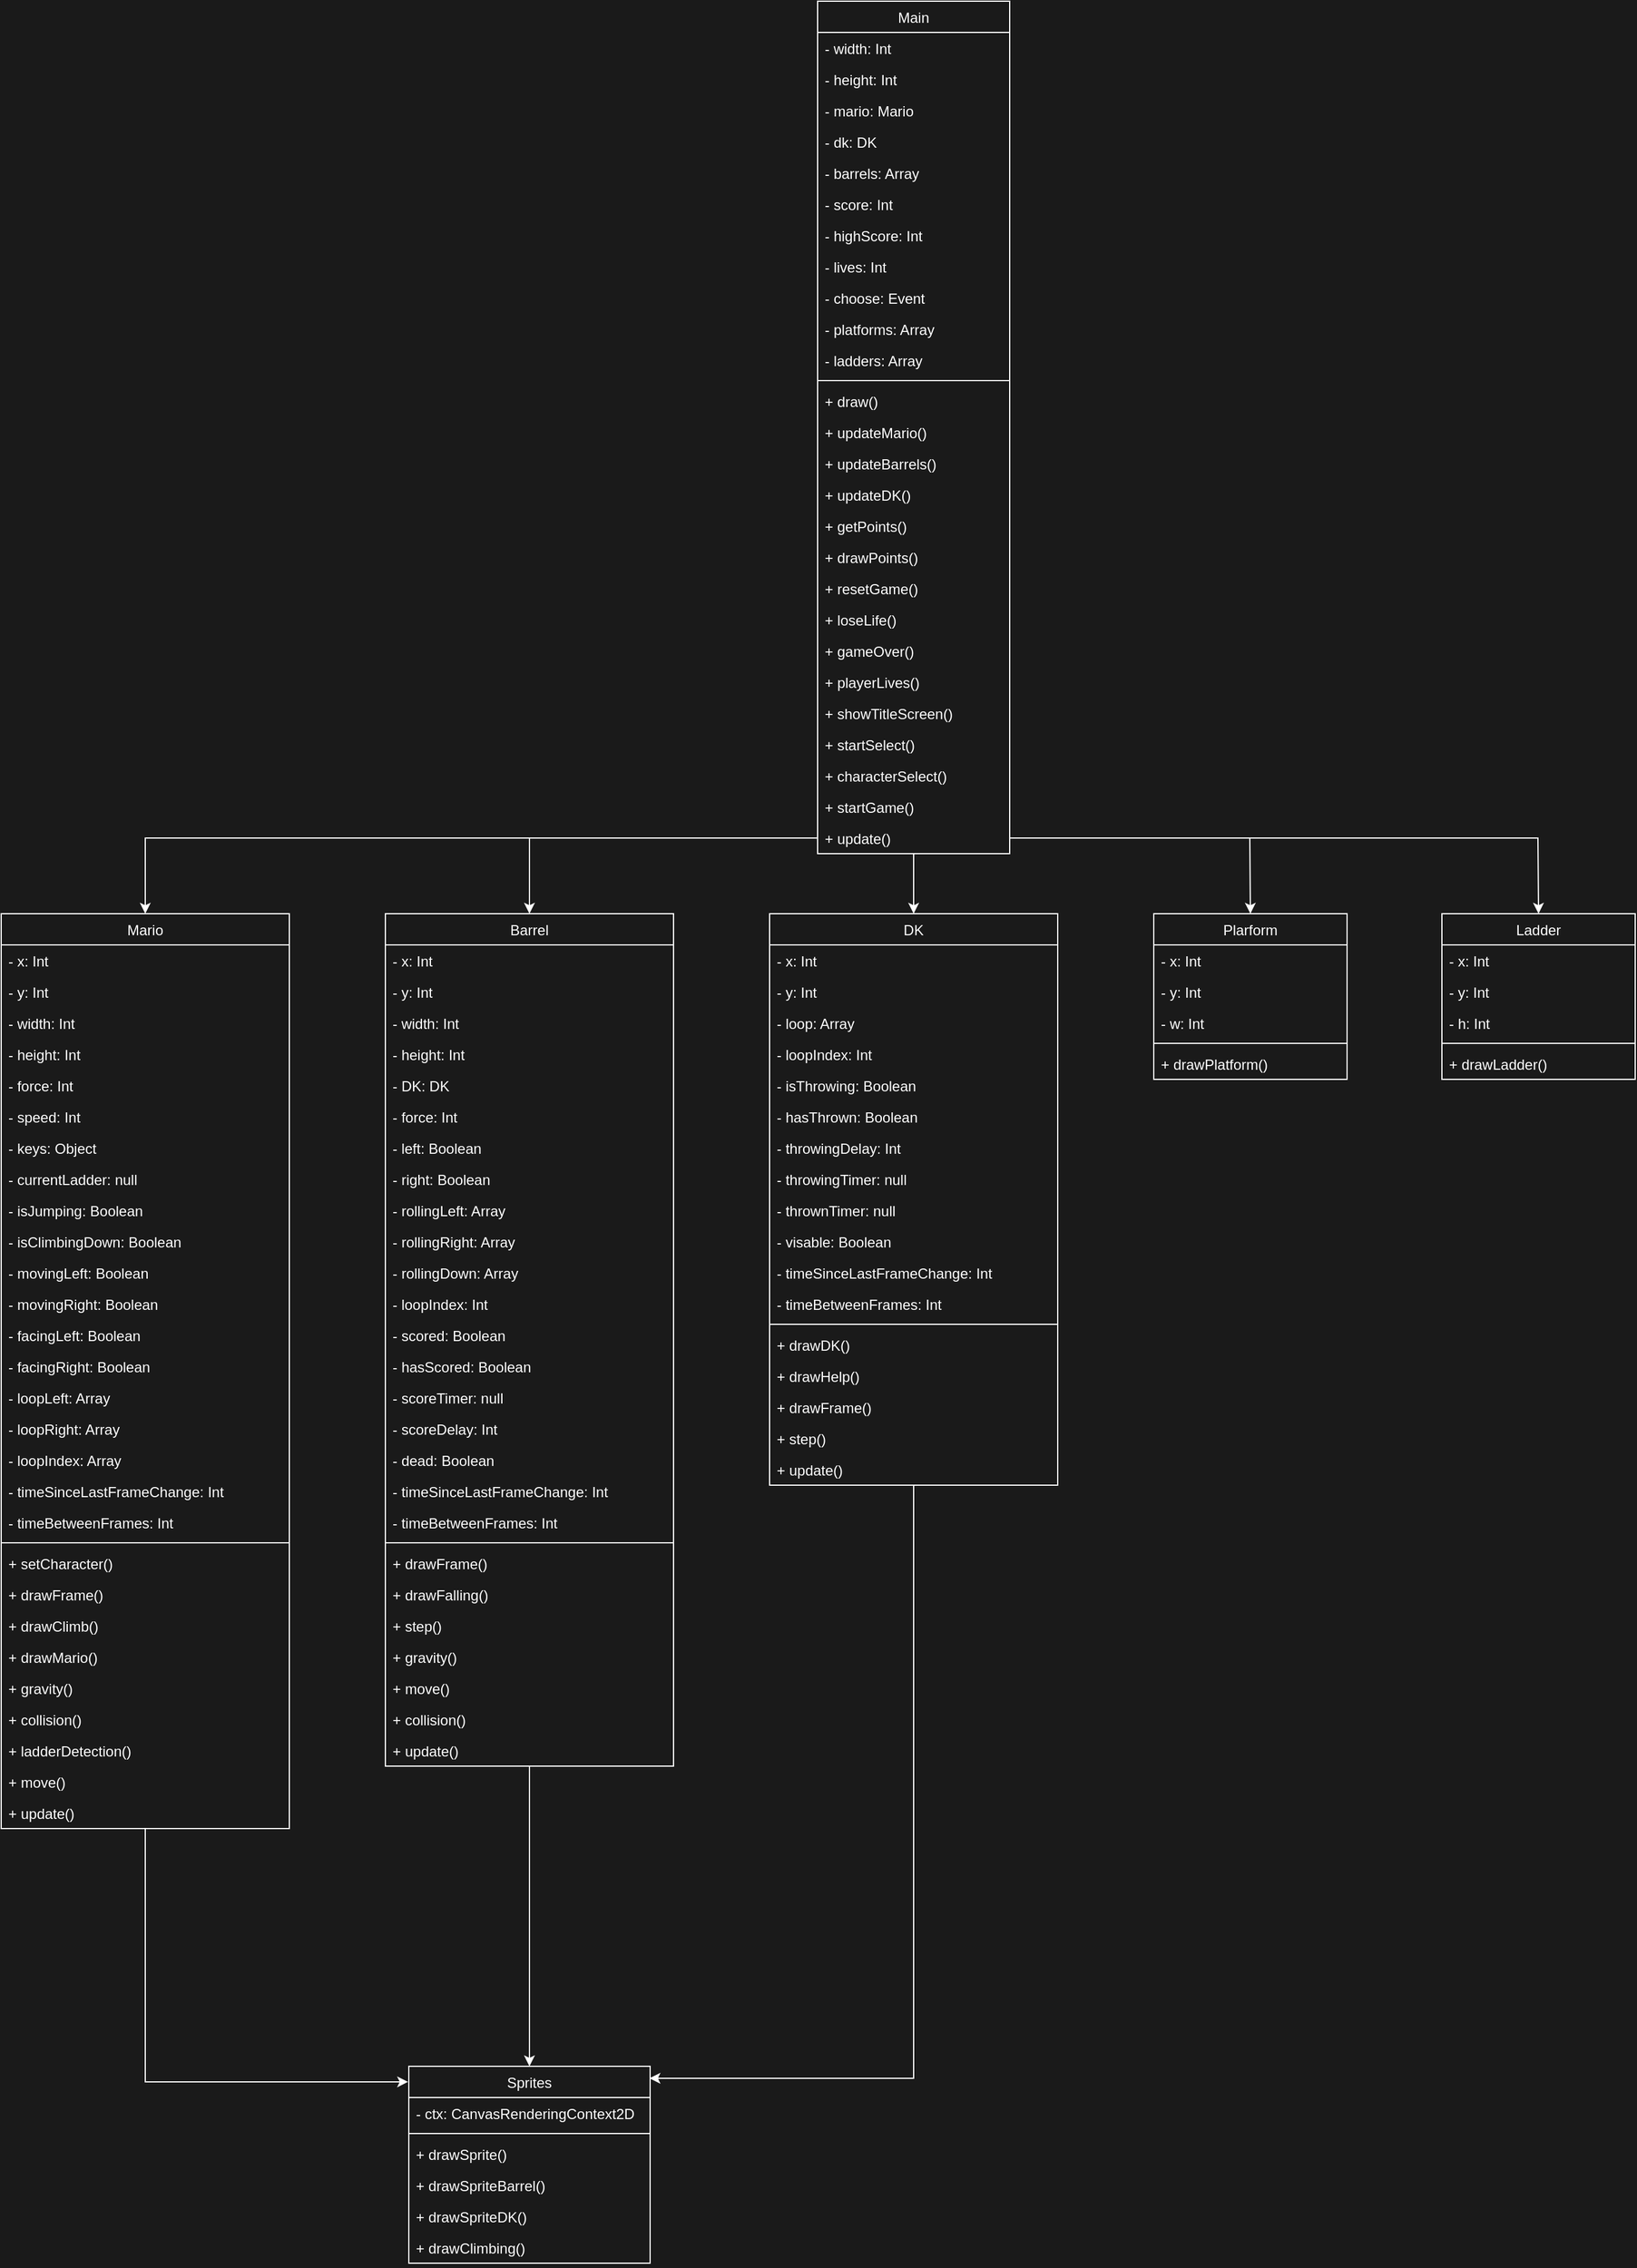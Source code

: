 <mxfile>
    <diagram id="LsULc1lu9E0mcJV_MEIJ" name="Page-1">
        <mxGraphModel dx="541" dy="316" grid="0" gridSize="10" guides="1" tooltips="1" connect="1" arrows="1" fold="1" page="1" pageScale="1" pageWidth="2339" pageHeight="3300" background="#1A1A1A" math="0" shadow="0">
            <root>
                <mxCell id="0"/>
                <mxCell id="1" parent="0"/>
                <mxCell id="2" value="Mario" style="swimlane;fontStyle=0;childLayout=stackLayout;horizontal=1;startSize=26;horizontalStack=0;resizeParent=1;resizeParentMax=0;resizeLast=0;collapsible=1;marginBottom=0;comic=0;strokeColor=#FFFFFF;fillColor=#1A1A1A;fontColor=#FFFFFF;" parent="1" vertex="1">
                    <mxGeometry x="480" y="1400" width="240" height="762" as="geometry"/>
                </mxCell>
                <mxCell id="3" value="- x: Int" style="text;align=left;verticalAlign=top;spacingLeft=4;spacingRight=4;overflow=hidden;rotatable=0;points=[[0,0.5],[1,0.5]];portConstraint=eastwest;fontColor=#FFFFFF;" parent="2" vertex="1">
                    <mxGeometry y="26" width="240" height="26" as="geometry"/>
                </mxCell>
                <mxCell id="4" value="- y: Int" style="text;align=left;verticalAlign=top;spacingLeft=4;spacingRight=4;overflow=hidden;rotatable=0;points=[[0,0.5],[1,0.5]];portConstraint=eastwest;labelBackgroundColor=none;fontColor=#FFFFFF;" parent="2" vertex="1">
                    <mxGeometry y="52" width="240" height="26" as="geometry"/>
                </mxCell>
                <mxCell id="5" value="- width: Int" style="text;align=left;verticalAlign=top;spacingLeft=4;spacingRight=4;overflow=hidden;rotatable=0;points=[[0,0.5],[1,0.5]];portConstraint=eastwest;fontColor=#FFFFFF;" parent="2" vertex="1">
                    <mxGeometry y="78" width="240" height="26" as="geometry"/>
                </mxCell>
                <mxCell id="45" value="- height: Int" style="text;align=left;verticalAlign=top;spacingLeft=4;spacingRight=4;overflow=hidden;rotatable=0;points=[[0,0.5],[1,0.5]];portConstraint=eastwest;fontColor=#FFFFFF;" parent="2" vertex="1">
                    <mxGeometry y="104" width="240" height="26" as="geometry"/>
                </mxCell>
                <mxCell id="7" value="- force: Int" style="text;align=left;verticalAlign=top;spacingLeft=4;spacingRight=4;overflow=hidden;rotatable=0;points=[[0,0.5],[1,0.5]];portConstraint=eastwest;fontColor=#FFFFFF;" parent="2" vertex="1">
                    <mxGeometry y="130" width="240" height="26" as="geometry"/>
                </mxCell>
                <mxCell id="8" value="- speed: Int" style="text;align=left;verticalAlign=top;spacingLeft=4;spacingRight=4;overflow=hidden;rotatable=0;points=[[0,0.5],[1,0.5]];portConstraint=eastwest;fontColor=#FFFFFF;" parent="2" vertex="1">
                    <mxGeometry y="156" width="240" height="26" as="geometry"/>
                </mxCell>
                <mxCell id="9" value="- keys: Object" style="text;align=left;verticalAlign=top;spacingLeft=4;spacingRight=4;overflow=hidden;rotatable=0;points=[[0,0.5],[1,0.5]];portConstraint=eastwest;fontColor=#FFFFFF;" parent="2" vertex="1">
                    <mxGeometry y="182" width="240" height="26" as="geometry"/>
                </mxCell>
                <mxCell id="11" value="- currentLadder: null" style="text;align=left;verticalAlign=top;spacingLeft=4;spacingRight=4;overflow=hidden;rotatable=0;points=[[0,0.5],[1,0.5]];portConstraint=eastwest;fontColor=#FFFFFF;" parent="2" vertex="1">
                    <mxGeometry y="208" width="240" height="26" as="geometry"/>
                </mxCell>
                <mxCell id="12" value="- isJumping: Boolean" style="text;align=left;verticalAlign=top;spacingLeft=4;spacingRight=4;overflow=hidden;rotatable=0;points=[[0,0.5],[1,0.5]];portConstraint=eastwest;fontColor=#FFFFFF;" parent="2" vertex="1">
                    <mxGeometry y="234" width="240" height="26" as="geometry"/>
                </mxCell>
                <mxCell id="14" value="- isClimbingDown: Boolean" style="text;align=left;verticalAlign=top;spacingLeft=4;spacingRight=4;overflow=hidden;rotatable=0;points=[[0,0.5],[1,0.5]];portConstraint=eastwest;fontColor=#FFFFFF;" parent="2" vertex="1">
                    <mxGeometry y="260" width="240" height="26" as="geometry"/>
                </mxCell>
                <mxCell id="16" value="- movingLeft: Boolean" style="text;align=left;verticalAlign=top;spacingLeft=4;spacingRight=4;overflow=hidden;rotatable=0;points=[[0,0.5],[1,0.5]];portConstraint=eastwest;fontColor=#FFFFFF;" parent="2" vertex="1">
                    <mxGeometry y="286" width="240" height="26" as="geometry"/>
                </mxCell>
                <mxCell id="17" value="- movingRight: Boolean" style="text;align=left;verticalAlign=top;spacingLeft=4;spacingRight=4;overflow=hidden;rotatable=0;points=[[0,0.5],[1,0.5]];portConstraint=eastwest;fontColor=#FFFFFF;" parent="2" vertex="1">
                    <mxGeometry y="312" width="240" height="26" as="geometry"/>
                </mxCell>
                <mxCell id="18" value="- facingLeft: Boolean" style="text;align=left;verticalAlign=top;spacingLeft=4;spacingRight=4;overflow=hidden;rotatable=0;points=[[0,0.5],[1,0.5]];portConstraint=eastwest;fontColor=#FFFFFF;" parent="2" vertex="1">
                    <mxGeometry y="338" width="240" height="26" as="geometry"/>
                </mxCell>
                <mxCell id="19" value="- facingRight: Boolean" style="text;align=left;verticalAlign=top;spacingLeft=4;spacingRight=4;overflow=hidden;rotatable=0;points=[[0,0.5],[1,0.5]];portConstraint=eastwest;fontColor=#FFFFFF;" parent="2" vertex="1">
                    <mxGeometry y="364" width="240" height="26" as="geometry"/>
                </mxCell>
                <mxCell id="20" value="- loopLeft: Array" style="text;align=left;verticalAlign=top;spacingLeft=4;spacingRight=4;overflow=hidden;rotatable=0;points=[[0,0.5],[1,0.5]];portConstraint=eastwest;fontColor=#FFFFFF;" parent="2" vertex="1">
                    <mxGeometry y="390" width="240" height="26" as="geometry"/>
                </mxCell>
                <mxCell id="21" value="- loopRight: Array" style="text;align=left;verticalAlign=top;spacingLeft=4;spacingRight=4;overflow=hidden;rotatable=0;points=[[0,0.5],[1,0.5]];portConstraint=eastwest;fontColor=#FFFFFF;" parent="2" vertex="1">
                    <mxGeometry y="416" width="240" height="26" as="geometry"/>
                </mxCell>
                <mxCell id="22" value="- loopIndex: Array" style="text;align=left;verticalAlign=top;spacingLeft=4;spacingRight=4;overflow=hidden;rotatable=0;points=[[0,0.5],[1,0.5]];portConstraint=eastwest;fontColor=#FFFFFF;" parent="2" vertex="1">
                    <mxGeometry y="442" width="240" height="26" as="geometry"/>
                </mxCell>
                <mxCell id="23" value="- timeSinceLastFrameChange: Int" style="text;align=left;verticalAlign=top;spacingLeft=4;spacingRight=4;overflow=hidden;rotatable=0;points=[[0,0.5],[1,0.5]];portConstraint=eastwest;fontColor=#FFFFFF;" parent="2" vertex="1">
                    <mxGeometry y="468" width="240" height="26" as="geometry"/>
                </mxCell>
                <mxCell id="24" value="- timeBetweenFrames: Int" style="text;align=left;verticalAlign=top;spacingLeft=4;spacingRight=4;overflow=hidden;rotatable=0;points=[[0,0.5],[1,0.5]];portConstraint=eastwest;fontColor=#FFFFFF;" parent="2" vertex="1">
                    <mxGeometry y="494" width="240" height="26" as="geometry"/>
                </mxCell>
                <mxCell id="33" value="" style="line;strokeWidth=1;align=left;verticalAlign=middle;spacingTop=-1;spacingLeft=3;spacingRight=3;rotatable=0;labelPosition=right;points=[];portConstraint=eastwest;rounded=0;glass=0;labelBackgroundColor=none;strokeColor=#FFFFFF;fontColor=#FFFFFF;" parent="2" vertex="1">
                    <mxGeometry y="520" width="240" height="8" as="geometry"/>
                </mxCell>
                <mxCell id="29" value="+ setCharacter()" style="text;align=left;verticalAlign=top;spacingLeft=4;spacingRight=4;overflow=hidden;rotatable=0;points=[[0,0.5],[1,0.5]];portConstraint=eastwest;rounded=0;glass=0;fontColor=#FFFFFF;" parent="2" vertex="1">
                    <mxGeometry y="528" width="240" height="26" as="geometry"/>
                </mxCell>
                <mxCell id="31" value="+ drawFrame()" style="text;align=left;verticalAlign=top;spacingLeft=4;spacingRight=4;overflow=hidden;rotatable=0;points=[[0,0.5],[1,0.5]];portConstraint=eastwest;fontColor=#FFFFFF;" parent="2" vertex="1">
                    <mxGeometry y="554" width="240" height="26" as="geometry"/>
                </mxCell>
                <mxCell id="30" value="+ drawClimb()" style="text;align=left;verticalAlign=top;spacingLeft=4;spacingRight=4;overflow=hidden;rotatable=0;points=[[0,0.5],[1,0.5]];portConstraint=eastwest;fontColor=#FFFFFF;" parent="2" vertex="1">
                    <mxGeometry y="580" width="240" height="26" as="geometry"/>
                </mxCell>
                <mxCell id="44" value="+ drawMario()" style="text;align=left;verticalAlign=top;spacingLeft=4;spacingRight=4;overflow=hidden;rotatable=0;points=[[0,0.5],[1,0.5]];portConstraint=eastwest;fontColor=#FFFFFF;" parent="2" vertex="1">
                    <mxGeometry y="606" width="240" height="26" as="geometry"/>
                </mxCell>
                <mxCell id="43" value="+ gravity()" style="text;align=left;verticalAlign=top;spacingLeft=4;spacingRight=4;overflow=hidden;rotatable=0;points=[[0,0.5],[1,0.5]];portConstraint=eastwest;fontColor=#FFFFFF;" parent="2" vertex="1">
                    <mxGeometry y="632" width="240" height="26" as="geometry"/>
                </mxCell>
                <mxCell id="42" value="+ collision()" style="text;align=left;verticalAlign=top;spacingLeft=4;spacingRight=4;overflow=hidden;rotatable=0;points=[[0,0.5],[1,0.5]];portConstraint=eastwest;fontColor=#FFFFFF;" parent="2" vertex="1">
                    <mxGeometry y="658" width="240" height="26" as="geometry"/>
                </mxCell>
                <mxCell id="41" value="+ ladderDetection()" style="text;align=left;verticalAlign=top;spacingLeft=4;spacingRight=4;overflow=hidden;rotatable=0;points=[[0,0.5],[1,0.5]];portConstraint=eastwest;fontColor=#FFFFFF;" parent="2" vertex="1">
                    <mxGeometry y="684" width="240" height="26" as="geometry"/>
                </mxCell>
                <mxCell id="40" value="+ move()" style="text;align=left;verticalAlign=top;spacingLeft=4;spacingRight=4;overflow=hidden;rotatable=0;points=[[0,0.5],[1,0.5]];portConstraint=eastwest;fontColor=#FFFFFF;" parent="2" vertex="1">
                    <mxGeometry y="710" width="240" height="26" as="geometry"/>
                </mxCell>
                <mxCell id="39" value="+ update()" style="text;align=left;verticalAlign=top;spacingLeft=4;spacingRight=4;overflow=hidden;rotatable=0;points=[[0,0.5],[1,0.5]];portConstraint=eastwest;fontColor=#FFFFFF;" parent="2" vertex="1">
                    <mxGeometry y="736" width="240" height="26" as="geometry"/>
                </mxCell>
                <mxCell id="53" value="Barrel" style="swimlane;fontStyle=0;childLayout=stackLayout;horizontal=1;startSize=26;horizontalStack=0;resizeParent=1;resizeParentMax=0;resizeLast=0;collapsible=1;marginBottom=0;fillColor=#1A1A1A;strokeColor=#FFFFFF;fontColor=#FFFFFF;" parent="1" vertex="1">
                    <mxGeometry x="800" y="1400" width="240" height="710" as="geometry"/>
                </mxCell>
                <mxCell id="54" value="- x: Int" style="text;align=left;verticalAlign=top;spacingLeft=4;spacingRight=4;overflow=hidden;rotatable=0;points=[[0,0.5],[1,0.5]];portConstraint=eastwest;fontColor=#FFFFFF;" parent="53" vertex="1">
                    <mxGeometry y="26" width="240" height="26" as="geometry"/>
                </mxCell>
                <mxCell id="55" value="- y: Int" style="text;align=left;verticalAlign=top;spacingLeft=4;spacingRight=4;overflow=hidden;rotatable=0;points=[[0,0.5],[1,0.5]];portConstraint=eastwest;fontColor=#FFFFFF;" parent="53" vertex="1">
                    <mxGeometry y="52" width="240" height="26" as="geometry"/>
                </mxCell>
                <mxCell id="56" value="- width: Int" style="text;align=left;verticalAlign=top;spacingLeft=4;spacingRight=4;overflow=hidden;rotatable=0;points=[[0,0.5],[1,0.5]];portConstraint=eastwest;fontColor=#FFFFFF;" parent="53" vertex="1">
                    <mxGeometry y="78" width="240" height="26" as="geometry"/>
                </mxCell>
                <mxCell id="72" value="- height: Int" style="text;align=left;verticalAlign=top;spacingLeft=4;spacingRight=4;overflow=hidden;rotatable=0;points=[[0,0.5],[1,0.5]];portConstraint=eastwest;fontColor=#FFFFFF;" parent="53" vertex="1">
                    <mxGeometry y="104" width="240" height="26" as="geometry"/>
                </mxCell>
                <mxCell id="71" value="- DK: DK" style="text;align=left;verticalAlign=top;spacingLeft=4;spacingRight=4;overflow=hidden;rotatable=0;points=[[0,0.5],[1,0.5]];portConstraint=eastwest;fontColor=#FFFFFF;" parent="53" vertex="1">
                    <mxGeometry y="130" width="240" height="26" as="geometry"/>
                </mxCell>
                <mxCell id="70" value="- force: Int" style="text;align=left;verticalAlign=top;spacingLeft=4;spacingRight=4;overflow=hidden;rotatable=0;points=[[0,0.5],[1,0.5]];portConstraint=eastwest;fontColor=#FFFFFF;" parent="53" vertex="1">
                    <mxGeometry y="156" width="240" height="26" as="geometry"/>
                </mxCell>
                <mxCell id="68" value="- left: Boolean" style="text;align=left;verticalAlign=top;spacingLeft=4;spacingRight=4;overflow=hidden;rotatable=0;points=[[0,0.5],[1,0.5]];portConstraint=eastwest;fontColor=#FFFFFF;" parent="53" vertex="1">
                    <mxGeometry y="182" width="240" height="26" as="geometry"/>
                </mxCell>
                <mxCell id="67" value="- right: Boolean" style="text;align=left;verticalAlign=top;spacingLeft=4;spacingRight=4;overflow=hidden;rotatable=0;points=[[0,0.5],[1,0.5]];portConstraint=eastwest;fontColor=#FFFFFF;" parent="53" vertex="1">
                    <mxGeometry y="208" width="240" height="26" as="geometry"/>
                </mxCell>
                <mxCell id="66" value="- rollingLeft: Array" style="text;align=left;verticalAlign=top;spacingLeft=4;spacingRight=4;overflow=hidden;rotatable=0;points=[[0,0.5],[1,0.5]];portConstraint=eastwest;fontColor=#FFFFFF;" parent="53" vertex="1">
                    <mxGeometry y="234" width="240" height="26" as="geometry"/>
                </mxCell>
                <mxCell id="65" value="- rollingRight: Array" style="text;align=left;verticalAlign=top;spacingLeft=4;spacingRight=4;overflow=hidden;rotatable=0;points=[[0,0.5],[1,0.5]];portConstraint=eastwest;fontColor=#FFFFFF;" parent="53" vertex="1">
                    <mxGeometry y="260" width="240" height="26" as="geometry"/>
                </mxCell>
                <mxCell id="64" value="- rollingDown: Array" style="text;align=left;verticalAlign=top;spacingLeft=4;spacingRight=4;overflow=hidden;rotatable=0;points=[[0,0.5],[1,0.5]];portConstraint=eastwest;fontColor=#FFFFFF;" parent="53" vertex="1">
                    <mxGeometry y="286" width="240" height="26" as="geometry"/>
                </mxCell>
                <mxCell id="63" value="- loopIndex: Int" style="text;align=left;verticalAlign=top;spacingLeft=4;spacingRight=4;overflow=hidden;rotatable=0;points=[[0,0.5],[1,0.5]];portConstraint=eastwest;fontColor=#FFFFFF;" parent="53" vertex="1">
                    <mxGeometry y="312" width="240" height="26" as="geometry"/>
                </mxCell>
                <mxCell id="62" value="- scored: Boolean" style="text;align=left;verticalAlign=top;spacingLeft=4;spacingRight=4;overflow=hidden;rotatable=0;points=[[0,0.5],[1,0.5]];portConstraint=eastwest;fontColor=#FFFFFF;" parent="53" vertex="1">
                    <mxGeometry y="338" width="240" height="26" as="geometry"/>
                </mxCell>
                <mxCell id="61" value="- hasScored: Boolean" style="text;align=left;verticalAlign=top;spacingLeft=4;spacingRight=4;overflow=hidden;rotatable=0;points=[[0,0.5],[1,0.5]];portConstraint=eastwest;fontColor=#FFFFFF;" parent="53" vertex="1">
                    <mxGeometry y="364" width="240" height="26" as="geometry"/>
                </mxCell>
                <mxCell id="79" value="- scoreTimer: null" style="text;align=left;verticalAlign=top;spacingLeft=4;spacingRight=4;overflow=hidden;rotatable=0;points=[[0,0.5],[1,0.5]];portConstraint=eastwest;fontColor=#FFFFFF;" parent="53" vertex="1">
                    <mxGeometry y="390" width="240" height="26" as="geometry"/>
                </mxCell>
                <mxCell id="78" value="- scoreDelay: Int" style="text;align=left;verticalAlign=top;spacingLeft=4;spacingRight=4;overflow=hidden;rotatable=0;points=[[0,0.5],[1,0.5]];portConstraint=eastwest;fontColor=#FFFFFF;" parent="53" vertex="1">
                    <mxGeometry y="416" width="240" height="26" as="geometry"/>
                </mxCell>
                <mxCell id="77" value="- dead: Boolean" style="text;align=left;verticalAlign=top;spacingLeft=4;spacingRight=4;overflow=hidden;rotatable=0;points=[[0,0.5],[1,0.5]];portConstraint=eastwest;fontColor=#FFFFFF;" parent="53" vertex="1">
                    <mxGeometry y="442" width="240" height="26" as="geometry"/>
                </mxCell>
                <mxCell id="76" value="- timeSinceLastFrameChange: Int" style="text;align=left;verticalAlign=top;spacingLeft=4;spacingRight=4;overflow=hidden;rotatable=0;points=[[0,0.5],[1,0.5]];portConstraint=eastwest;fontColor=#FFFFFF;" parent="53" vertex="1">
                    <mxGeometry y="468" width="240" height="26" as="geometry"/>
                </mxCell>
                <mxCell id="75" value="- timeBetweenFrames: Int" style="text;align=left;verticalAlign=top;spacingLeft=4;spacingRight=4;overflow=hidden;rotatable=0;points=[[0,0.5],[1,0.5]];portConstraint=eastwest;fontColor=#FFFFFF;" parent="53" vertex="1">
                    <mxGeometry y="494" width="240" height="26" as="geometry"/>
                </mxCell>
                <mxCell id="88" value="" style="line;strokeWidth=1;align=left;verticalAlign=middle;spacingTop=-1;spacingLeft=3;spacingRight=3;rotatable=0;labelPosition=right;points=[];portConstraint=eastwest;strokeColor=#FFFFFF;fontColor=#FFFFFF;" parent="53" vertex="1">
                    <mxGeometry y="520" width="240" height="8" as="geometry"/>
                </mxCell>
                <mxCell id="87" value="+ drawFrame()" style="text;align=left;verticalAlign=top;spacingLeft=4;spacingRight=4;overflow=hidden;rotatable=0;points=[[0,0.5],[1,0.5]];portConstraint=eastwest;fontColor=#FFFFFF;" parent="53" vertex="1">
                    <mxGeometry y="528" width="240" height="26" as="geometry"/>
                </mxCell>
                <mxCell id="86" value="+ drawFalling()" style="text;align=left;verticalAlign=top;spacingLeft=4;spacingRight=4;overflow=hidden;rotatable=0;points=[[0,0.5],[1,0.5]];portConstraint=eastwest;fontColor=#FFFFFF;" parent="53" vertex="1">
                    <mxGeometry y="554" width="240" height="26" as="geometry"/>
                </mxCell>
                <mxCell id="85" value="+ step()" style="text;align=left;verticalAlign=top;spacingLeft=4;spacingRight=4;overflow=hidden;rotatable=0;points=[[0,0.5],[1,0.5]];portConstraint=eastwest;fontColor=#FFFFFF;" parent="53" vertex="1">
                    <mxGeometry y="580" width="240" height="26" as="geometry"/>
                </mxCell>
                <mxCell id="84" value="+ gravity()" style="text;align=left;verticalAlign=top;spacingLeft=4;spacingRight=4;overflow=hidden;rotatable=0;points=[[0,0.5],[1,0.5]];portConstraint=eastwest;fontColor=#FFFFFF;" parent="53" vertex="1">
                    <mxGeometry y="606" width="240" height="26" as="geometry"/>
                </mxCell>
                <mxCell id="83" value="+ move()" style="text;align=left;verticalAlign=top;spacingLeft=4;spacingRight=4;overflow=hidden;rotatable=0;points=[[0,0.5],[1,0.5]];portConstraint=eastwest;fontColor=#FFFFFF;" parent="53" vertex="1">
                    <mxGeometry y="632" width="240" height="26" as="geometry"/>
                </mxCell>
                <mxCell id="82" value="+ collision()" style="text;align=left;verticalAlign=top;spacingLeft=4;spacingRight=4;overflow=hidden;rotatable=0;points=[[0,0.5],[1,0.5]];portConstraint=eastwest;fontColor=#FFFFFF;" parent="53" vertex="1">
                    <mxGeometry y="658" width="240" height="26" as="geometry"/>
                </mxCell>
                <mxCell id="81" value="+ update()" style="text;align=left;verticalAlign=top;spacingLeft=4;spacingRight=4;overflow=hidden;rotatable=0;points=[[0,0.5],[1,0.5]];portConstraint=eastwest;fontColor=#FFFFFF;" parent="53" vertex="1">
                    <mxGeometry y="684" width="240" height="26" as="geometry"/>
                </mxCell>
                <mxCell id="89" value="DK" style="swimlane;fontStyle=0;childLayout=stackLayout;horizontal=1;startSize=26;horizontalStack=0;resizeParent=1;resizeParentMax=0;resizeLast=0;collapsible=1;marginBottom=0;fillColor=#1A1A1A;strokeColor=#FFFFFF;fontColor=#FFFFFF;" parent="1" vertex="1">
                    <mxGeometry x="1120" y="1400" width="240" height="476" as="geometry"/>
                </mxCell>
                <mxCell id="90" value="- x: Int" style="text;align=left;verticalAlign=top;spacingLeft=4;spacingRight=4;overflow=hidden;rotatable=0;points=[[0,0.5],[1,0.5]];portConstraint=eastwest;fontColor=#FFFFFF;" parent="89" vertex="1">
                    <mxGeometry y="26" width="240" height="26" as="geometry"/>
                </mxCell>
                <mxCell id="91" value="- y: Int" style="text;align=left;verticalAlign=top;spacingLeft=4;spacingRight=4;overflow=hidden;rotatable=0;points=[[0,0.5],[1,0.5]];portConstraint=eastwest;fontColor=#FFFFFF;" parent="89" vertex="1">
                    <mxGeometry y="52" width="240" height="26" as="geometry"/>
                </mxCell>
                <mxCell id="92" value="- loop: Array" style="text;align=left;verticalAlign=top;spacingLeft=4;spacingRight=4;overflow=hidden;rotatable=0;points=[[0,0.5],[1,0.5]];portConstraint=eastwest;fontColor=#FFFFFF;" parent="89" vertex="1">
                    <mxGeometry y="78" width="240" height="26" as="geometry"/>
                </mxCell>
                <mxCell id="93" value="- loopIndex: Int" style="text;align=left;verticalAlign=top;spacingLeft=4;spacingRight=4;overflow=hidden;rotatable=0;points=[[0,0.5],[1,0.5]];portConstraint=eastwest;fontColor=#FFFFFF;" parent="89" vertex="1">
                    <mxGeometry y="104" width="240" height="26" as="geometry"/>
                </mxCell>
                <mxCell id="94" value="- isThrowing: Boolean" style="text;align=left;verticalAlign=top;spacingLeft=4;spacingRight=4;overflow=hidden;rotatable=0;points=[[0,0.5],[1,0.5]];portConstraint=eastwest;fontColor=#FFFFFF;" parent="89" vertex="1">
                    <mxGeometry y="130" width="240" height="26" as="geometry"/>
                </mxCell>
                <mxCell id="95" value="- hasThrown: Boolean" style="text;align=left;verticalAlign=top;spacingLeft=4;spacingRight=4;overflow=hidden;rotatable=0;points=[[0,0.5],[1,0.5]];portConstraint=eastwest;fontColor=#FFFFFF;" parent="89" vertex="1">
                    <mxGeometry y="156" width="240" height="26" as="geometry"/>
                </mxCell>
                <mxCell id="96" value="- throwingDelay: Int" style="text;align=left;verticalAlign=top;spacingLeft=4;spacingRight=4;overflow=hidden;rotatable=0;points=[[0,0.5],[1,0.5]];portConstraint=eastwest;fontColor=#FFFFFF;" parent="89" vertex="1">
                    <mxGeometry y="182" width="240" height="26" as="geometry"/>
                </mxCell>
                <mxCell id="97" value="- throwingTimer: null" style="text;align=left;verticalAlign=top;spacingLeft=4;spacingRight=4;overflow=hidden;rotatable=0;points=[[0,0.5],[1,0.5]];portConstraint=eastwest;fontColor=#FFFFFF;" parent="89" vertex="1">
                    <mxGeometry y="208" width="240" height="26" as="geometry"/>
                </mxCell>
                <mxCell id="98" value="- thrownTimer: null" style="text;align=left;verticalAlign=top;spacingLeft=4;spacingRight=4;overflow=hidden;rotatable=0;points=[[0,0.5],[1,0.5]];portConstraint=eastwest;fontColor=#FFFFFF;" parent="89" vertex="1">
                    <mxGeometry y="234" width="240" height="26" as="geometry"/>
                </mxCell>
                <mxCell id="99" value="- visable: Boolean" style="text;align=left;verticalAlign=top;spacingLeft=4;spacingRight=4;overflow=hidden;rotatable=0;points=[[0,0.5],[1,0.5]];portConstraint=eastwest;fontColor=#FFFFFF;" parent="89" vertex="1">
                    <mxGeometry y="260" width="240" height="26" as="geometry"/>
                </mxCell>
                <mxCell id="103" value="- timeSinceLastFrameChange: Int" style="text;align=left;verticalAlign=top;spacingLeft=4;spacingRight=4;overflow=hidden;rotatable=0;points=[[0,0.5],[1,0.5]];portConstraint=eastwest;fontColor=#FFFFFF;" parent="89" vertex="1">
                    <mxGeometry y="286" width="240" height="26" as="geometry"/>
                </mxCell>
                <mxCell id="104" value="- timeBetweenFrames: Int" style="text;align=left;verticalAlign=top;spacingLeft=4;spacingRight=4;overflow=hidden;rotatable=0;points=[[0,0.5],[1,0.5]];portConstraint=eastwest;fontColor=#FFFFFF;" parent="89" vertex="1">
                    <mxGeometry y="312" width="240" height="26" as="geometry"/>
                </mxCell>
                <mxCell id="110" value="" style="line;strokeWidth=1;align=left;verticalAlign=middle;spacingTop=-1;spacingLeft=3;spacingRight=3;rotatable=0;labelPosition=right;points=[];portConstraint=eastwest;strokeColor=#FFFFFF;fontColor=#FFFFFF;" parent="89" vertex="1">
                    <mxGeometry y="338" width="240" height="8" as="geometry"/>
                </mxCell>
                <mxCell id="109" value="+ drawDK()" style="text;align=left;verticalAlign=top;spacingLeft=4;spacingRight=4;overflow=hidden;rotatable=0;points=[[0,0.5],[1,0.5]];portConstraint=eastwest;fontColor=#FFFFFF;" parent="89" vertex="1">
                    <mxGeometry y="346" width="240" height="26" as="geometry"/>
                </mxCell>
                <mxCell id="108" value="+ drawHelp()" style="text;align=left;verticalAlign=top;spacingLeft=4;spacingRight=4;overflow=hidden;rotatable=0;points=[[0,0.5],[1,0.5]];portConstraint=eastwest;fontColor=#FFFFFF;" parent="89" vertex="1">
                    <mxGeometry y="372" width="240" height="26" as="geometry"/>
                </mxCell>
                <mxCell id="107" value="+ drawFrame()" style="text;align=left;verticalAlign=top;spacingLeft=4;spacingRight=4;overflow=hidden;rotatable=0;points=[[0,0.5],[1,0.5]];portConstraint=eastwest;fontColor=#FFFFFF;" parent="89" vertex="1">
                    <mxGeometry y="398" width="240" height="26" as="geometry"/>
                </mxCell>
                <mxCell id="106" value="+ step()" style="text;align=left;verticalAlign=top;spacingLeft=4;spacingRight=4;overflow=hidden;rotatable=0;points=[[0,0.5],[1,0.5]];portConstraint=eastwest;fontColor=#FFFFFF;" parent="89" vertex="1">
                    <mxGeometry y="424" width="240" height="26" as="geometry"/>
                </mxCell>
                <mxCell id="185" value="" style="endArrow=classic;html=1;rounded=0;fontColor=#FFFFFF;strokeColor=#FFFFFF;" parent="89" source="105" edge="1">
                    <mxGeometry width="50" height="50" relative="1" as="geometry">
                        <mxPoint x="120" y="554" as="sourcePoint"/>
                        <mxPoint x="-100" y="970" as="targetPoint"/>
                        <Array as="points">
                            <mxPoint x="120" y="970"/>
                        </Array>
                    </mxGeometry>
                </mxCell>
                <mxCell id="105" value="+ update()" style="text;align=left;verticalAlign=top;spacingLeft=4;spacingRight=4;overflow=hidden;rotatable=0;points=[[0,0.5],[1,0.5]];portConstraint=eastwest;fontColor=#FFFFFF;" parent="89" vertex="1">
                    <mxGeometry y="450" width="240" height="26" as="geometry"/>
                </mxCell>
                <mxCell id="111" value="Sprites" style="swimlane;fontStyle=0;childLayout=stackLayout;horizontal=1;startSize=26;horizontalStack=0;resizeParent=1;resizeParentMax=0;resizeLast=0;collapsible=1;marginBottom=0;strokeColor=#FFFFFF;fillColor=#1A1A1A;fontColor=#FFFFFF;" parent="1" vertex="1">
                    <mxGeometry x="819.5" y="2360" width="201" height="164" as="geometry"/>
                </mxCell>
                <mxCell id="112" value="- ctx: CanvasRenderingContext2D" style="text;align=left;verticalAlign=top;spacingLeft=4;spacingRight=4;overflow=hidden;rotatable=0;points=[[0,0.5],[1,0.5]];portConstraint=eastwest;fontColor=#FFFFFF;" parent="111" vertex="1">
                    <mxGeometry y="26" width="201" height="26" as="geometry"/>
                </mxCell>
                <mxCell id="135" value="" style="line;strokeWidth=1;align=left;verticalAlign=middle;spacingTop=-1;spacingLeft=3;spacingRight=3;rotatable=0;labelPosition=right;points=[];portConstraint=eastwest;strokeColor=#FFFFFF;fontColor=#FFFFFF;" parent="111" vertex="1">
                    <mxGeometry y="52" width="201" height="8" as="geometry"/>
                </mxCell>
                <mxCell id="134" value="+ drawSprite()" style="text;align=left;verticalAlign=top;spacingLeft=4;spacingRight=4;overflow=hidden;rotatable=0;points=[[0,0.5],[1,0.5]];portConstraint=eastwest;fontColor=#FFFFFF;" parent="111" vertex="1">
                    <mxGeometry y="60" width="201" height="26" as="geometry"/>
                </mxCell>
                <mxCell id="133" value="+ drawSpriteBarrel()" style="text;align=left;verticalAlign=top;spacingLeft=4;spacingRight=4;overflow=hidden;rotatable=0;points=[[0,0.5],[1,0.5]];portConstraint=eastwest;fontColor=#FFFFFF;" parent="111" vertex="1">
                    <mxGeometry y="86" width="201" height="26" as="geometry"/>
                </mxCell>
                <mxCell id="132" value="+ drawSpriteDK()" style="text;align=left;verticalAlign=top;spacingLeft=4;spacingRight=4;overflow=hidden;rotatable=0;points=[[0,0.5],[1,0.5]];portConstraint=eastwest;fontColor=#FFFFFF;" parent="111" vertex="1">
                    <mxGeometry y="112" width="201" height="26" as="geometry"/>
                </mxCell>
                <mxCell id="131" value="+ drawClimbing()" style="text;align=left;verticalAlign=top;spacingLeft=4;spacingRight=4;overflow=hidden;rotatable=0;points=[[0,0.5],[1,0.5]];portConstraint=eastwest;fontColor=#FFFFFF;" parent="111" vertex="1">
                    <mxGeometry y="138" width="201" height="26" as="geometry"/>
                </mxCell>
                <mxCell id="127" value="Plarform" style="swimlane;fontStyle=0;childLayout=stackLayout;horizontal=1;startSize=26;horizontalStack=0;resizeParent=1;resizeParentMax=0;resizeLast=0;collapsible=1;marginBottom=0;strokeColor=#FFFFFF;fillColor=#1A1A1A;fontColor=#FFFFFF;" parent="1" vertex="1">
                    <mxGeometry x="1440" y="1400" width="161" height="138" as="geometry"/>
                </mxCell>
                <mxCell id="128" value="- x: Int" style="text;align=left;verticalAlign=top;spacingLeft=4;spacingRight=4;overflow=hidden;rotatable=0;points=[[0,0.5],[1,0.5]];portConstraint=eastwest;fontColor=#FFFFFF;" parent="127" vertex="1">
                    <mxGeometry y="26" width="161" height="26" as="geometry"/>
                </mxCell>
                <mxCell id="129" value="- y: Int" style="text;align=left;verticalAlign=top;spacingLeft=4;spacingRight=4;overflow=hidden;rotatable=0;points=[[0,0.5],[1,0.5]];portConstraint=eastwest;fontColor=#FFFFFF;" parent="127" vertex="1">
                    <mxGeometry y="52" width="161" height="26" as="geometry"/>
                </mxCell>
                <mxCell id="130" value="- w: Int" style="text;align=left;verticalAlign=top;spacingLeft=4;spacingRight=4;overflow=hidden;rotatable=0;points=[[0,0.5],[1,0.5]];portConstraint=eastwest;fontColor=#FFFFFF;" parent="127" vertex="1">
                    <mxGeometry y="78" width="161" height="26" as="geometry"/>
                </mxCell>
                <mxCell id="137" value="" style="line;strokeWidth=1;align=left;verticalAlign=middle;spacingTop=-1;spacingLeft=3;spacingRight=3;rotatable=0;labelPosition=right;points=[];portConstraint=eastwest;strokeColor=#FFFFFF;fontColor=#FFFFFF;" parent="127" vertex="1">
                    <mxGeometry y="104" width="161" height="8" as="geometry"/>
                </mxCell>
                <mxCell id="136" value="+ drawPlatform()" style="text;align=left;verticalAlign=top;spacingLeft=4;spacingRight=4;overflow=hidden;rotatable=0;points=[[0,0.5],[1,0.5]];portConstraint=eastwest;fontColor=#FFFFFF;" parent="127" vertex="1">
                    <mxGeometry y="112" width="161" height="26" as="geometry"/>
                </mxCell>
                <mxCell id="138" value="Ladder" style="swimlane;fontStyle=0;childLayout=stackLayout;horizontal=1;startSize=26;horizontalStack=0;resizeParent=1;resizeParentMax=0;resizeLast=0;collapsible=1;marginBottom=0;strokeColor=#FFFFFF;fillColor=#1A1A1A;fontColor=#FFFFFF;" parent="1" vertex="1">
                    <mxGeometry x="1680" y="1400" width="161" height="138" as="geometry"/>
                </mxCell>
                <mxCell id="139" value="- x: Int" style="text;align=left;verticalAlign=top;spacingLeft=4;spacingRight=4;overflow=hidden;rotatable=0;points=[[0,0.5],[1,0.5]];portConstraint=eastwest;fontColor=#FFFFFF;" parent="138" vertex="1">
                    <mxGeometry y="26" width="161" height="26" as="geometry"/>
                </mxCell>
                <mxCell id="140" value="- y: Int" style="text;align=left;verticalAlign=top;spacingLeft=4;spacingRight=4;overflow=hidden;rotatable=0;points=[[0,0.5],[1,0.5]];portConstraint=eastwest;fontColor=#FFFFFF;" parent="138" vertex="1">
                    <mxGeometry y="52" width="161" height="26" as="geometry"/>
                </mxCell>
                <mxCell id="141" value="- h: Int" style="text;align=left;verticalAlign=top;spacingLeft=4;spacingRight=4;overflow=hidden;rotatable=0;points=[[0,0.5],[1,0.5]];portConstraint=eastwest;fontColor=#FFFFFF;" parent="138" vertex="1">
                    <mxGeometry y="78" width="161" height="26" as="geometry"/>
                </mxCell>
                <mxCell id="142" value="" style="line;strokeWidth=1;align=left;verticalAlign=middle;spacingTop=-1;spacingLeft=3;spacingRight=3;rotatable=0;labelPosition=right;points=[];portConstraint=eastwest;strokeColor=#FFFFFF;fontColor=#FFFFFF;" parent="138" vertex="1">
                    <mxGeometry y="104" width="161" height="8" as="geometry"/>
                </mxCell>
                <mxCell id="143" value="+ drawLadder()" style="text;align=left;verticalAlign=top;spacingLeft=4;spacingRight=4;overflow=hidden;rotatable=0;points=[[0,0.5],[1,0.5]];portConstraint=eastwest;fontColor=#FFFFFF;" parent="138" vertex="1">
                    <mxGeometry y="112" width="161" height="26" as="geometry"/>
                </mxCell>
                <mxCell id="144" value="Main" style="swimlane;fontStyle=0;childLayout=stackLayout;horizontal=1;startSize=26;horizontalStack=0;resizeParent=1;resizeParentMax=0;resizeLast=0;collapsible=1;marginBottom=0;fillStyle=auto;strokeColor=#FFFFFF;fillColor=#1A1A1A;fontColor=#FFFFFF;" parent="1" vertex="1">
                    <mxGeometry x="1160" y="640" width="160" height="710" as="geometry"/>
                </mxCell>
                <mxCell id="145" value="- width: Int" style="text;align=left;verticalAlign=top;spacingLeft=4;spacingRight=4;overflow=hidden;rotatable=0;points=[[0,0.5],[1,0.5]];portConstraint=eastwest;fontColor=#FFFFFF;" parent="144" vertex="1">
                    <mxGeometry y="26" width="160" height="26" as="geometry"/>
                </mxCell>
                <mxCell id="146" value="- height: Int" style="text;align=left;verticalAlign=top;spacingLeft=4;spacingRight=4;overflow=hidden;rotatable=0;points=[[0,0.5],[1,0.5]];portConstraint=eastwest;fontColor=#FFFFFF;" parent="144" vertex="1">
                    <mxGeometry y="52" width="160" height="26" as="geometry"/>
                </mxCell>
                <mxCell id="147" value="- mario: Mario" style="text;align=left;verticalAlign=top;spacingLeft=4;spacingRight=4;overflow=hidden;rotatable=0;points=[[0,0.5],[1,0.5]];portConstraint=eastwest;fontColor=#FFFFFF;" parent="144" vertex="1">
                    <mxGeometry y="78" width="160" height="26" as="geometry"/>
                </mxCell>
                <mxCell id="155" value="- dk: DK" style="text;align=left;verticalAlign=top;spacingLeft=4;spacingRight=4;overflow=hidden;rotatable=0;points=[[0,0.5],[1,0.5]];portConstraint=eastwest;fontColor=#FFFFFF;" parent="144" vertex="1">
                    <mxGeometry y="104" width="160" height="26" as="geometry"/>
                </mxCell>
                <mxCell id="154" value="- barrels: Array" style="text;align=left;verticalAlign=top;spacingLeft=4;spacingRight=4;overflow=hidden;rotatable=0;points=[[0,0.5],[1,0.5]];portConstraint=eastwest;fontColor=#FFFFFF;" parent="144" vertex="1">
                    <mxGeometry y="130" width="160" height="26" as="geometry"/>
                </mxCell>
                <mxCell id="153" value="- score: Int" style="text;align=left;verticalAlign=top;spacingLeft=4;spacingRight=4;overflow=hidden;rotatable=0;points=[[0,0.5],[1,0.5]];portConstraint=eastwest;fontColor=#FFFFFF;" parent="144" vertex="1">
                    <mxGeometry y="156" width="160" height="26" as="geometry"/>
                </mxCell>
                <mxCell id="152" value="- highScore: Int" style="text;align=left;verticalAlign=top;spacingLeft=4;spacingRight=4;overflow=hidden;rotatable=0;points=[[0,0.5],[1,0.5]];portConstraint=eastwest;fontColor=#FFFFFF;" parent="144" vertex="1">
                    <mxGeometry y="182" width="160" height="26" as="geometry"/>
                </mxCell>
                <mxCell id="151" value="- lives: Int" style="text;align=left;verticalAlign=top;spacingLeft=4;spacingRight=4;overflow=hidden;rotatable=0;points=[[0,0.5],[1,0.5]];portConstraint=eastwest;fontColor=#FFFFFF;" parent="144" vertex="1">
                    <mxGeometry y="208" width="160" height="26" as="geometry"/>
                </mxCell>
                <mxCell id="150" value="- choose: Event" style="text;align=left;verticalAlign=top;spacingLeft=4;spacingRight=4;overflow=hidden;rotatable=0;points=[[0,0.5],[1,0.5]];portConstraint=eastwest;fontColor=#FFFFFF;" parent="144" vertex="1">
                    <mxGeometry y="234" width="160" height="26" as="geometry"/>
                </mxCell>
                <mxCell id="149" value="- platforms: Array" style="text;align=left;verticalAlign=top;spacingLeft=4;spacingRight=4;overflow=hidden;rotatable=0;points=[[0,0.5],[1,0.5]];portConstraint=eastwest;fontColor=#FFFFFF;" parent="144" vertex="1">
                    <mxGeometry y="260" width="160" height="26" as="geometry"/>
                </mxCell>
                <mxCell id="148" value="- ladders: Array" style="text;align=left;verticalAlign=top;spacingLeft=4;spacingRight=4;overflow=hidden;rotatable=0;points=[[0,0.5],[1,0.5]];portConstraint=eastwest;fontColor=#FFFFFF;" parent="144" vertex="1">
                    <mxGeometry y="286" width="160" height="26" as="geometry"/>
                </mxCell>
                <mxCell id="171" value="" style="line;strokeWidth=1;align=left;verticalAlign=middle;spacingTop=-1;spacingLeft=3;spacingRight=3;rotatable=0;labelPosition=right;points=[];portConstraint=eastwest;strokeColor=#FFFFFF;fontColor=#FFFFFF;" parent="144" vertex="1">
                    <mxGeometry y="312" width="160" height="8" as="geometry"/>
                </mxCell>
                <mxCell id="170" value="+ draw()" style="text;align=left;verticalAlign=top;spacingLeft=4;spacingRight=4;overflow=hidden;rotatable=0;points=[[0,0.5],[1,0.5]];portConstraint=eastwest;fontColor=#FFFFFF;" parent="144" vertex="1">
                    <mxGeometry y="320" width="160" height="26" as="geometry"/>
                </mxCell>
                <mxCell id="169" value="+ updateMario()" style="text;align=left;verticalAlign=top;spacingLeft=4;spacingRight=4;overflow=hidden;rotatable=0;points=[[0,0.5],[1,0.5]];portConstraint=eastwest;fontColor=#FFFFFF;" parent="144" vertex="1">
                    <mxGeometry y="346" width="160" height="26" as="geometry"/>
                </mxCell>
                <mxCell id="168" value="+ updateBarrels()" style="text;align=left;verticalAlign=top;spacingLeft=4;spacingRight=4;overflow=hidden;rotatable=0;points=[[0,0.5],[1,0.5]];portConstraint=eastwest;fontColor=#FFFFFF;" parent="144" vertex="1">
                    <mxGeometry y="372" width="160" height="26" as="geometry"/>
                </mxCell>
                <mxCell id="167" value="+ updateDK()" style="text;align=left;verticalAlign=top;spacingLeft=4;spacingRight=4;overflow=hidden;rotatable=0;points=[[0,0.5],[1,0.5]];portConstraint=eastwest;fontColor=#FFFFFF;" parent="144" vertex="1">
                    <mxGeometry y="398" width="160" height="26" as="geometry"/>
                </mxCell>
                <mxCell id="166" value="+ getPoints()" style="text;align=left;verticalAlign=top;spacingLeft=4;spacingRight=4;overflow=hidden;rotatable=0;points=[[0,0.5],[1,0.5]];portConstraint=eastwest;fontColor=#FFFFFF;" parent="144" vertex="1">
                    <mxGeometry y="424" width="160" height="26" as="geometry"/>
                </mxCell>
                <mxCell id="165" value="+ drawPoints()" style="text;align=left;verticalAlign=top;spacingLeft=4;spacingRight=4;overflow=hidden;rotatable=0;points=[[0,0.5],[1,0.5]];portConstraint=eastwest;fontColor=#FFFFFF;" parent="144" vertex="1">
                    <mxGeometry y="450" width="160" height="26" as="geometry"/>
                </mxCell>
                <mxCell id="164" value="+ resetGame()" style="text;align=left;verticalAlign=top;spacingLeft=4;spacingRight=4;overflow=hidden;rotatable=0;points=[[0,0.5],[1,0.5]];portConstraint=eastwest;fontColor=#FFFFFF;" parent="144" vertex="1">
                    <mxGeometry y="476" width="160" height="26" as="geometry"/>
                </mxCell>
                <mxCell id="163" value="+ loseLife()" style="text;align=left;verticalAlign=top;spacingLeft=4;spacingRight=4;overflow=hidden;rotatable=0;points=[[0,0.5],[1,0.5]];portConstraint=eastwest;fontColor=#FFFFFF;" parent="144" vertex="1">
                    <mxGeometry y="502" width="160" height="26" as="geometry"/>
                </mxCell>
                <mxCell id="162" value="+ gameOver()" style="text;align=left;verticalAlign=top;spacingLeft=4;spacingRight=4;overflow=hidden;rotatable=0;points=[[0,0.5],[1,0.5]];portConstraint=eastwest;fontColor=#FFFFFF;" parent="144" vertex="1">
                    <mxGeometry y="528" width="160" height="26" as="geometry"/>
                </mxCell>
                <mxCell id="161" value="+ playerLives()" style="text;align=left;verticalAlign=top;spacingLeft=4;spacingRight=4;overflow=hidden;rotatable=0;points=[[0,0.5],[1,0.5]];portConstraint=eastwest;fontColor=#FFFFFF;" parent="144" vertex="1">
                    <mxGeometry y="554" width="160" height="26" as="geometry"/>
                </mxCell>
                <mxCell id="160" value="+ showTitleScreen()" style="text;align=left;verticalAlign=top;spacingLeft=4;spacingRight=4;overflow=hidden;rotatable=0;points=[[0,0.5],[1,0.5]];portConstraint=eastwest;fontColor=#FFFFFF;" parent="144" vertex="1">
                    <mxGeometry y="580" width="160" height="26" as="geometry"/>
                </mxCell>
                <mxCell id="159" value="+ startSelect()" style="text;align=left;verticalAlign=top;spacingLeft=4;spacingRight=4;overflow=hidden;rotatable=0;points=[[0,0.5],[1,0.5]];portConstraint=eastwest;fontColor=#FFFFFF;" parent="144" vertex="1">
                    <mxGeometry y="606" width="160" height="26" as="geometry"/>
                </mxCell>
                <mxCell id="158" value="+ characterSelect()" style="text;align=left;verticalAlign=top;spacingLeft=4;spacingRight=4;overflow=hidden;rotatable=0;points=[[0,0.5],[1,0.5]];portConstraint=eastwest;fontColor=#FFFFFF;" parent="144" vertex="1">
                    <mxGeometry y="632" width="160" height="26" as="geometry"/>
                </mxCell>
                <mxCell id="157" value="+ startGame()" style="text;align=left;verticalAlign=top;spacingLeft=4;spacingRight=4;overflow=hidden;rotatable=0;points=[[0,0.5],[1,0.5]];portConstraint=eastwest;fontColor=#FFFFFF;" parent="144" vertex="1">
                    <mxGeometry y="658" width="160" height="26" as="geometry"/>
                </mxCell>
                <mxCell id="182" value="" style="endArrow=classic;html=1;rounded=0;entryX=0.5;entryY=0;entryDx=0;entryDy=0;fontColor=#FFFFFF;strokeColor=#FFFFFF;" parent="144" target="89" edge="1">
                    <mxGeometry width="50" height="50" relative="1" as="geometry">
                        <mxPoint x="80" y="710" as="sourcePoint"/>
                        <mxPoint x="130" y="660" as="targetPoint"/>
                    </mxGeometry>
                </mxCell>
                <mxCell id="156" value="+ update()" style="text;align=left;verticalAlign=top;spacingLeft=4;spacingRight=4;overflow=hidden;rotatable=0;points=[[0,0.5],[1,0.5]];portConstraint=eastwest;fontColor=#FFFFFF;" parent="144" vertex="1">
                    <mxGeometry y="684" width="160" height="26" as="geometry"/>
                </mxCell>
                <mxCell id="178" style="edgeStyle=none;rounded=0;html=1;exitX=0;exitY=0.5;exitDx=0;exitDy=0;entryX=0.5;entryY=0;entryDx=0;entryDy=0;fontColor=#FFFFFF;strokeColor=#FFFFFF;" parent="1" source="156" target="53" edge="1">
                    <mxGeometry relative="1" as="geometry">
                        <Array as="points">
                            <mxPoint x="920" y="1337"/>
                        </Array>
                    </mxGeometry>
                </mxCell>
                <mxCell id="179" style="edgeStyle=none;rounded=0;html=1;exitX=0;exitY=0.5;exitDx=0;exitDy=0;entryX=0.5;entryY=0;entryDx=0;entryDy=0;fontColor=#FFFFFF;strokeColor=#FFFFFF;" parent="1" source="156" target="2" edge="1">
                    <mxGeometry relative="1" as="geometry">
                        <Array as="points">
                            <mxPoint x="600" y="1337"/>
                        </Array>
                    </mxGeometry>
                </mxCell>
                <mxCell id="180" style="edgeStyle=none;rounded=0;html=1;exitX=1;exitY=0.5;exitDx=0;exitDy=0;entryX=0.5;entryY=0;entryDx=0;entryDy=0;fontColor=#FFFFFF;strokeColor=#FFFFFF;" parent="1" source="156" target="127" edge="1">
                    <mxGeometry relative="1" as="geometry">
                        <Array as="points">
                            <mxPoint x="1520" y="1337"/>
                        </Array>
                    </mxGeometry>
                </mxCell>
                <mxCell id="181" style="edgeStyle=none;rounded=0;html=1;exitX=1;exitY=0.5;exitDx=0;exitDy=0;entryX=0.5;entryY=0;entryDx=0;entryDy=0;fontColor=#FFFFFF;strokeColor=#FFFFFF;" parent="1" source="156" target="138" edge="1">
                    <mxGeometry relative="1" as="geometry">
                        <Array as="points">
                            <mxPoint x="1760" y="1337"/>
                        </Array>
                    </mxGeometry>
                </mxCell>
                <mxCell id="183" value="" style="endArrow=classic;html=1;rounded=0;entryX=-0.003;entryY=0.079;entryDx=0;entryDy=0;entryPerimeter=0;fontColor=#FFFFFF;strokeColor=#FFFFFF;" parent="1" source="39" target="111" edge="1">
                    <mxGeometry width="50" height="50" relative="1" as="geometry">
                        <mxPoint x="600" y="2266" as="sourcePoint"/>
                        <mxPoint x="650" y="2216" as="targetPoint"/>
                        <Array as="points">
                            <mxPoint x="600" y="2373"/>
                        </Array>
                    </mxGeometry>
                </mxCell>
                <mxCell id="184" value="" style="endArrow=classic;html=1;rounded=0;entryX=0.5;entryY=0;entryDx=0;entryDy=0;exitX=0.5;exitY=1;exitDx=0;exitDy=0;exitPerimeter=0;fontColor=#FFFFFF;strokeColor=#FFFFFF;" parent="1" source="81" target="111" edge="1">
                    <mxGeometry width="50" height="50" relative="1" as="geometry">
                        <mxPoint x="920" y="2136" as="sourcePoint"/>
                        <mxPoint x="970" y="2086" as="targetPoint"/>
                    </mxGeometry>
                </mxCell>
            </root>
        </mxGraphModel>
    </diagram>
</mxfile>